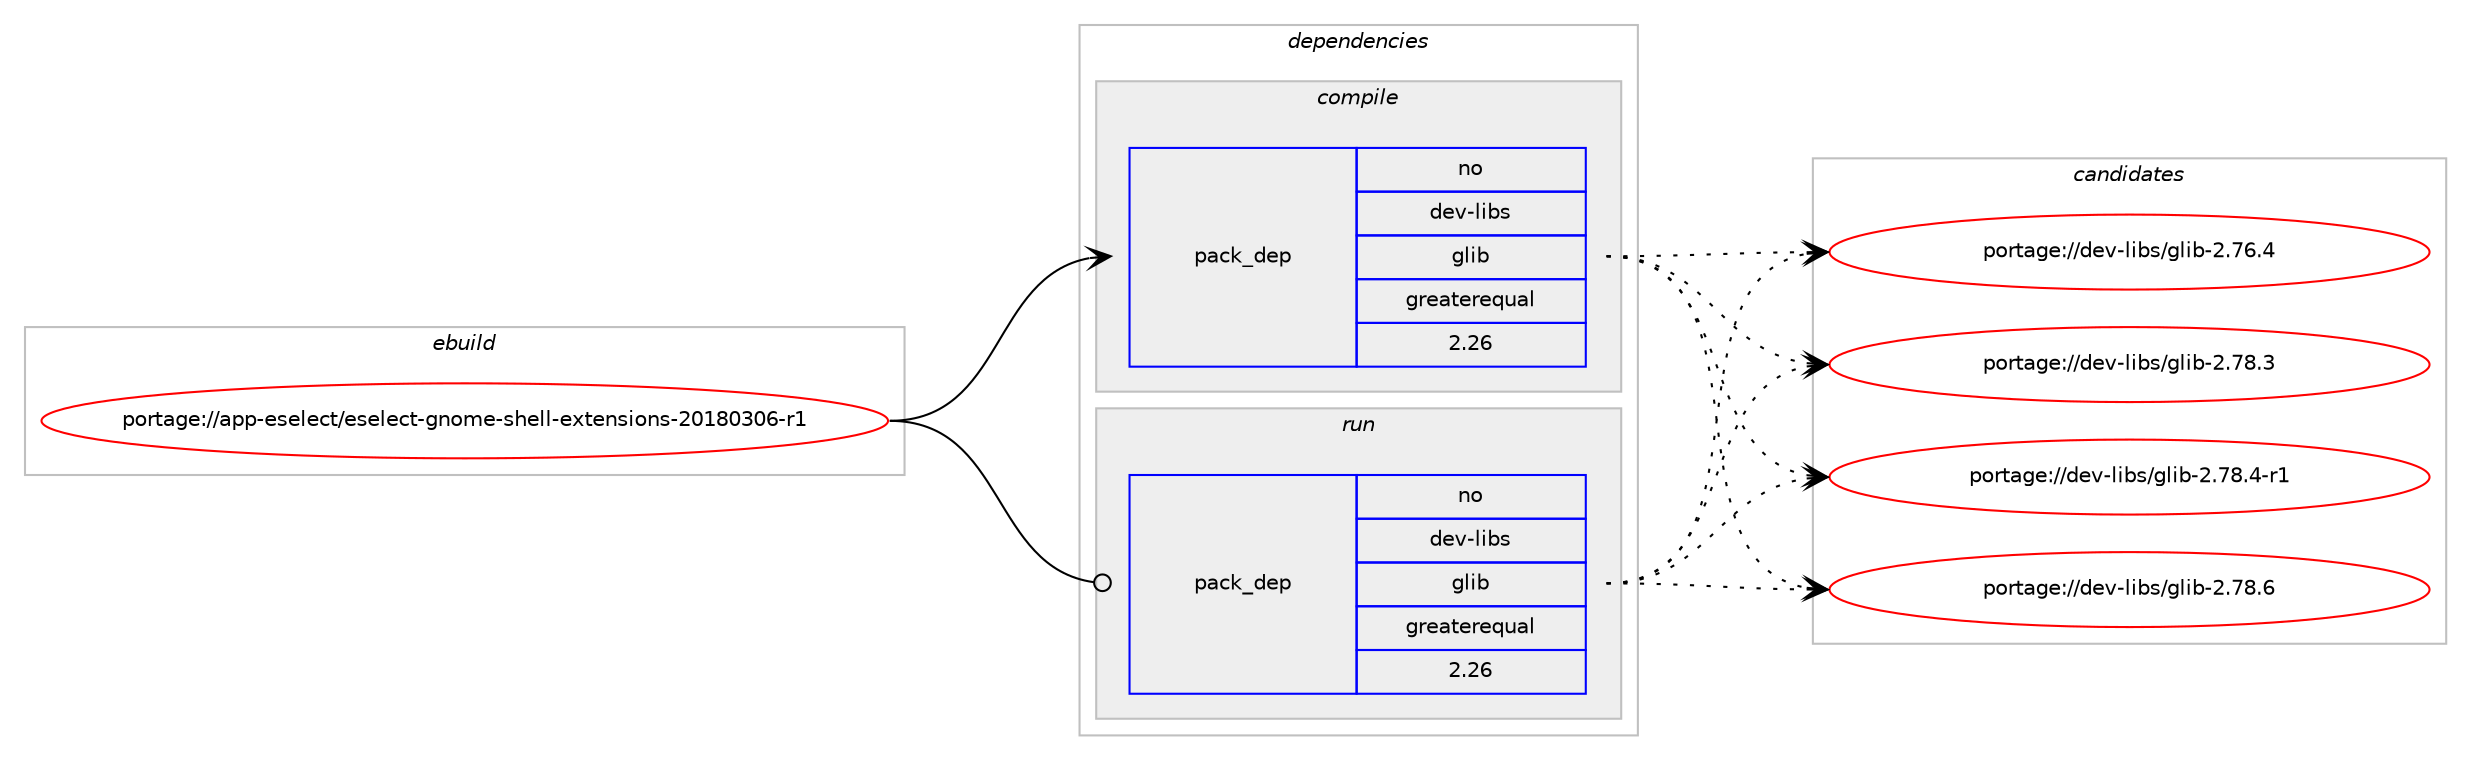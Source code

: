 digraph prolog {

# *************
# Graph options
# *************

newrank=true;
concentrate=true;
compound=true;
graph [rankdir=LR,fontname=Helvetica,fontsize=10,ranksep=1.5];#, ranksep=2.5, nodesep=0.2];
edge  [arrowhead=vee];
node  [fontname=Helvetica,fontsize=10];

# **********
# The ebuild
# **********

subgraph cluster_leftcol {
color=gray;
rank=same;
label=<<i>ebuild</i>>;
id [label="portage://app-eselect/eselect-gnome-shell-extensions-20180306-r1", color=red, width=4, href="../app-eselect/eselect-gnome-shell-extensions-20180306-r1.svg"];
}

# ****************
# The dependencies
# ****************

subgraph cluster_midcol {
color=gray;
label=<<i>dependencies</i>>;
subgraph cluster_compile {
fillcolor="#eeeeee";
style=filled;
label=<<i>compile</i>>;
# *** BEGIN UNKNOWN DEPENDENCY TYPE (TODO) ***
# id -> package_dependency(portage://app-eselect/eselect-gnome-shell-extensions-20180306-r1,install,no,app-admin,eselect,none,[,,],[],[])
# *** END UNKNOWN DEPENDENCY TYPE (TODO) ***

subgraph pack5720 {
dependency16221 [label=<<TABLE BORDER="0" CELLBORDER="1" CELLSPACING="0" CELLPADDING="4" WIDTH="220"><TR><TD ROWSPAN="6" CELLPADDING="30">pack_dep</TD></TR><TR><TD WIDTH="110">no</TD></TR><TR><TD>dev-libs</TD></TR><TR><TD>glib</TD></TR><TR><TD>greaterequal</TD></TR><TR><TD>2.26</TD></TR></TABLE>>, shape=none, color=blue];
}
id:e -> dependency16221:w [weight=20,style="solid",arrowhead="vee"];
# *** BEGIN UNKNOWN DEPENDENCY TYPE (TODO) ***
# id -> package_dependency(portage://app-eselect/eselect-gnome-shell-extensions-20180306-r1,install,no,gnome-base,gnome-shell,none,[,,],[],[])
# *** END UNKNOWN DEPENDENCY TYPE (TODO) ***

# *** BEGIN UNKNOWN DEPENDENCY TYPE (TODO) ***
# id -> package_dependency(portage://app-eselect/eselect-gnome-shell-extensions-20180306-r1,install,no,gnome-base,gsettings-desktop-schemas,none,[,,],[],[])
# *** END UNKNOWN DEPENDENCY TYPE (TODO) ***

}
subgraph cluster_compileandrun {
fillcolor="#eeeeee";
style=filled;
label=<<i>compile and run</i>>;
}
subgraph cluster_run {
fillcolor="#eeeeee";
style=filled;
label=<<i>run</i>>;
# *** BEGIN UNKNOWN DEPENDENCY TYPE (TODO) ***
# id -> package_dependency(portage://app-eselect/eselect-gnome-shell-extensions-20180306-r1,run,no,app-admin,eselect,none,[,,],[],[])
# *** END UNKNOWN DEPENDENCY TYPE (TODO) ***

# *** BEGIN UNKNOWN DEPENDENCY TYPE (TODO) ***
# id -> package_dependency(portage://app-eselect/eselect-gnome-shell-extensions-20180306-r1,run,no,dev-lang,perl,none,[,,],[],[])
# *** END UNKNOWN DEPENDENCY TYPE (TODO) ***

subgraph pack5721 {
dependency16222 [label=<<TABLE BORDER="0" CELLBORDER="1" CELLSPACING="0" CELLPADDING="4" WIDTH="220"><TR><TD ROWSPAN="6" CELLPADDING="30">pack_dep</TD></TR><TR><TD WIDTH="110">no</TD></TR><TR><TD>dev-libs</TD></TR><TR><TD>glib</TD></TR><TR><TD>greaterequal</TD></TR><TR><TD>2.26</TD></TR></TABLE>>, shape=none, color=blue];
}
id:e -> dependency16222:w [weight=20,style="solid",arrowhead="odot"];
# *** BEGIN UNKNOWN DEPENDENCY TYPE (TODO) ***
# id -> package_dependency(portage://app-eselect/eselect-gnome-shell-extensions-20180306-r1,run,no,dev-perl,JSON,none,[,,],[],[])
# *** END UNKNOWN DEPENDENCY TYPE (TODO) ***

# *** BEGIN UNKNOWN DEPENDENCY TYPE (TODO) ***
# id -> package_dependency(portage://app-eselect/eselect-gnome-shell-extensions-20180306-r1,run,no,gnome-base,gnome-shell,none,[,,],[],[])
# *** END UNKNOWN DEPENDENCY TYPE (TODO) ***

# *** BEGIN UNKNOWN DEPENDENCY TYPE (TODO) ***
# id -> package_dependency(portage://app-eselect/eselect-gnome-shell-extensions-20180306-r1,run,no,gnome-base,gsettings-desktop-schemas,none,[,,],[],[])
# *** END UNKNOWN DEPENDENCY TYPE (TODO) ***

}
}

# **************
# The candidates
# **************

subgraph cluster_choices {
rank=same;
color=gray;
label=<<i>candidates</i>>;

subgraph choice5720 {
color=black;
nodesep=1;
choice1001011184510810598115471031081059845504655544652 [label="portage://dev-libs/glib-2.76.4", color=red, width=4,href="../dev-libs/glib-2.76.4.svg"];
choice1001011184510810598115471031081059845504655564651 [label="portage://dev-libs/glib-2.78.3", color=red, width=4,href="../dev-libs/glib-2.78.3.svg"];
choice10010111845108105981154710310810598455046555646524511449 [label="portage://dev-libs/glib-2.78.4-r1", color=red, width=4,href="../dev-libs/glib-2.78.4-r1.svg"];
choice1001011184510810598115471031081059845504655564654 [label="portage://dev-libs/glib-2.78.6", color=red, width=4,href="../dev-libs/glib-2.78.6.svg"];
dependency16221:e -> choice1001011184510810598115471031081059845504655544652:w [style=dotted,weight="100"];
dependency16221:e -> choice1001011184510810598115471031081059845504655564651:w [style=dotted,weight="100"];
dependency16221:e -> choice10010111845108105981154710310810598455046555646524511449:w [style=dotted,weight="100"];
dependency16221:e -> choice1001011184510810598115471031081059845504655564654:w [style=dotted,weight="100"];
}
subgraph choice5721 {
color=black;
nodesep=1;
choice1001011184510810598115471031081059845504655544652 [label="portage://dev-libs/glib-2.76.4", color=red, width=4,href="../dev-libs/glib-2.76.4.svg"];
choice1001011184510810598115471031081059845504655564651 [label="portage://dev-libs/glib-2.78.3", color=red, width=4,href="../dev-libs/glib-2.78.3.svg"];
choice10010111845108105981154710310810598455046555646524511449 [label="portage://dev-libs/glib-2.78.4-r1", color=red, width=4,href="../dev-libs/glib-2.78.4-r1.svg"];
choice1001011184510810598115471031081059845504655564654 [label="portage://dev-libs/glib-2.78.6", color=red, width=4,href="../dev-libs/glib-2.78.6.svg"];
dependency16222:e -> choice1001011184510810598115471031081059845504655544652:w [style=dotted,weight="100"];
dependency16222:e -> choice1001011184510810598115471031081059845504655564651:w [style=dotted,weight="100"];
dependency16222:e -> choice10010111845108105981154710310810598455046555646524511449:w [style=dotted,weight="100"];
dependency16222:e -> choice1001011184510810598115471031081059845504655564654:w [style=dotted,weight="100"];
}
}

}
